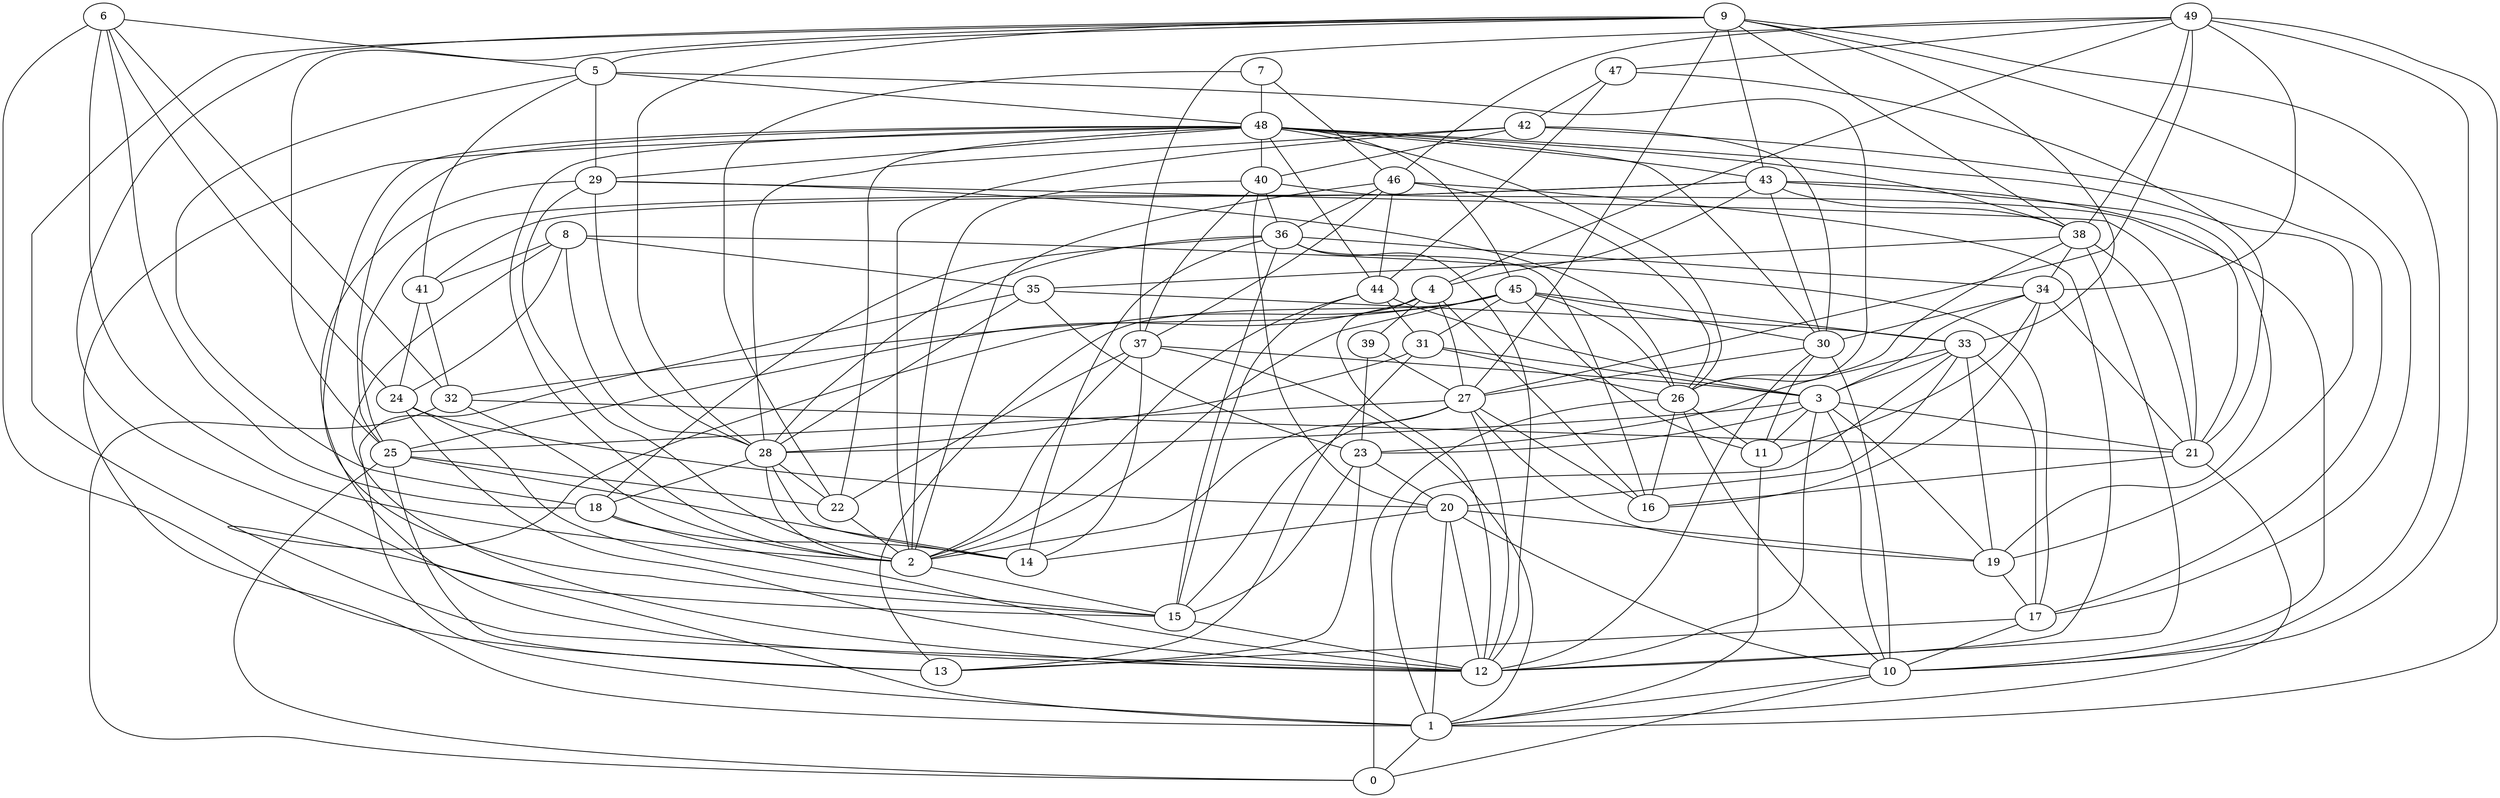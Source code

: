 digraph GG_graph {

subgraph G_graph {
edge [color = black]
"29" -> "28" [dir = none]
"43" -> "38" [dir = none]
"20" -> "10" [dir = none]
"33" -> "17" [dir = none]
"33" -> "23" [dir = none]
"33" -> "1" [dir = none]
"33" -> "3" [dir = none]
"5" -> "26" [dir = none]
"42" -> "28" [dir = none]
"49" -> "27" [dir = none]
"40" -> "10" [dir = none]
"9" -> "15" [dir = none]
"9" -> "28" [dir = none]
"9" -> "38" [dir = none]
"9" -> "12" [dir = none]
"34" -> "16" [dir = none]
"37" -> "2" [dir = none]
"38" -> "21" [dir = none]
"8" -> "28" [dir = none]
"25" -> "13" [dir = none]
"25" -> "0" [dir = none]
"25" -> "14" [dir = none]
"26" -> "0" [dir = none]
"32" -> "2" [dir = none]
"4" -> "39" [dir = none]
"4" -> "27" [dir = none]
"46" -> "2" [dir = none]
"10" -> "0" [dir = none]
"7" -> "46" [dir = none]
"41" -> "32" [dir = none]
"28" -> "22" [dir = none]
"47" -> "42" [dir = none]
"6" -> "2" [dir = none]
"45" -> "13" [dir = none]
"30" -> "12" [dir = none]
"3" -> "11" [dir = none]
"3" -> "28" [dir = none]
"35" -> "28" [dir = none]
"27" -> "19" [dir = none]
"27" -> "2" [dir = none]
"27" -> "25" [dir = none]
"27" -> "16" [dir = none]
"27" -> "12" [dir = none]
"36" -> "12" [dir = none]
"24" -> "12" [dir = none]
"31" -> "28" [dir = none]
"48" -> "15" [dir = none]
"18" -> "14" [dir = none]
"44" -> "31" [dir = none]
"42" -> "40" [dir = none]
"8" -> "12" [dir = none]
"46" -> "36" [dir = none]
"47" -> "44" [dir = none]
"3" -> "23" [dir = none]
"44" -> "2" [dir = none]
"23" -> "20" [dir = none]
"48" -> "25" [dir = none]
"34" -> "3" [dir = none]
"33" -> "20" [dir = none]
"36" -> "28" [dir = none]
"6" -> "24" [dir = none]
"30" -> "11" [dir = none]
"30" -> "27" [dir = none]
"48" -> "29" [dir = none]
"15" -> "12" [dir = none]
"2" -> "15" [dir = none]
"48" -> "38" [dir = none]
"3" -> "12" [dir = none]
"49" -> "10" [dir = none]
"5" -> "41" [dir = none]
"47" -> "21" [dir = none]
"3" -> "10" [dir = none]
"43" -> "4" [dir = none]
"25" -> "22" [dir = none]
"38" -> "34" [dir = none]
"48" -> "19" [dir = none]
"43" -> "19" [dir = none]
"5" -> "29" [dir = none]
"43" -> "21" [dir = none]
"36" -> "14" [dir = none]
"20" -> "1" [dir = none]
"4" -> "16" [dir = none]
"23" -> "13" [dir = none]
"31" -> "3" [dir = none]
"24" -> "15" [dir = none]
"45" -> "33" [dir = none]
"27" -> "15" [dir = none]
"5" -> "48" [dir = none]
"6" -> "13" [dir = none]
"10" -> "1" [dir = none]
"29" -> "21" [dir = none]
"48" -> "44" [dir = none]
"24" -> "20" [dir = none]
"9" -> "33" [dir = none]
"43" -> "30" [dir = none]
"9" -> "43" [dir = none]
"40" -> "36" [dir = none]
"33" -> "19" [dir = none]
"17" -> "13" [dir = none]
"34" -> "21" [dir = none]
"49" -> "1" [dir = none]
"30" -> "10" [dir = none]
"45" -> "26" [dir = none]
"3" -> "21" [dir = none]
"9" -> "25" [dir = none]
"40" -> "2" [dir = none]
"32" -> "21" [dir = none]
"31" -> "26" [dir = none]
"49" -> "37" [dir = none]
"4" -> "25" [dir = none]
"23" -> "15" [dir = none]
"48" -> "45" [dir = none]
"43" -> "25" [dir = none]
"3" -> "19" [dir = none]
"6" -> "5" [dir = none]
"35" -> "1" [dir = none]
"34" -> "30" [dir = none]
"35" -> "33" [dir = none]
"34" -> "11" [dir = none]
"32" -> "0" [dir = none]
"49" -> "46" [dir = none]
"48" -> "22" [dir = none]
"28" -> "18" [dir = none]
"42" -> "30" [dir = none]
"42" -> "17" [dir = none]
"11" -> "1" [dir = none]
"28" -> "14" [dir = none]
"48" -> "30" [dir = none]
"6" -> "32" [dir = none]
"37" -> "1" [dir = none]
"4" -> "12" [dir = none]
"9" -> "17" [dir = none]
"21" -> "16" [dir = none]
"21" -> "1" [dir = none]
"22" -> "2" [dir = none]
"20" -> "14" [dir = none]
"48" -> "1" [dir = none]
"46" -> "44" [dir = none]
"44" -> "3" [dir = none]
"36" -> "34" [dir = none]
"31" -> "13" [dir = none]
"44" -> "15" [dir = none]
"9" -> "27" [dir = none]
"20" -> "19" [dir = none]
"37" -> "14" [dir = none]
"36" -> "16" [dir = none]
"38" -> "12" [dir = none]
"6" -> "18" [dir = none]
"26" -> "16" [dir = none]
"49" -> "4" [dir = none]
"46" -> "26" [dir = none]
"37" -> "22" [dir = none]
"45" -> "1" [dir = none]
"8" -> "17" [dir = none]
"38" -> "35" [dir = none]
"1" -> "0" [dir = none]
"45" -> "11" [dir = none]
"49" -> "34" [dir = none]
"20" -> "12" [dir = none]
"9" -> "10" [dir = none]
"48" -> "43" [dir = none]
"48" -> "2" [dir = none]
"45" -> "32" [dir = none]
"9" -> "5" [dir = none]
"39" -> "23" [dir = none]
"38" -> "26" [dir = none]
"26" -> "11" [dir = none]
"48" -> "26" [dir = none]
"29" -> "12" [dir = none]
"8" -> "35" [dir = none]
"46" -> "12" [dir = none]
"48" -> "40" [dir = none]
"18" -> "12" [dir = none]
"36" -> "18" [dir = none]
"35" -> "23" [dir = none]
"29" -> "2" [dir = none]
"8" -> "24" [dir = none]
"49" -> "38" [dir = none]
"5" -> "18" [dir = none]
"19" -> "17" [dir = none]
"42" -> "2" [dir = none]
"7" -> "22" [dir = none]
"36" -> "15" [dir = none]
"43" -> "41" [dir = none]
"40" -> "37" [dir = none]
"45" -> "31" [dir = none]
"8" -> "41" [dir = none]
"7" -> "48" [dir = none]
"46" -> "37" [dir = none]
"41" -> "24" [dir = none]
"49" -> "47" [dir = none]
"37" -> "3" [dir = none]
"40" -> "20" [dir = none]
"29" -> "26" [dir = none]
"39" -> "27" [dir = none]
"26" -> "10" [dir = none]
"45" -> "30" [dir = none]
"17" -> "10" [dir = none]
"45" -> "2" [dir = none]
"28" -> "2" [dir = none]
}

}
